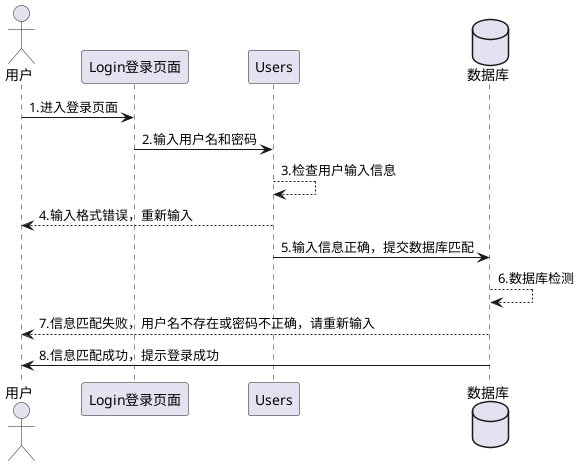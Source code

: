 @startuml

actor 用户 as user
participant Login登录页面 as l
participant Users as u
database 数据库 as db

user -> l: 1.进入登录页面
l -> u: 2.输入用户名和密码
u --> u: 3.检查用户输入信息
u -->user: 4.输入格式错误，重新输入
u -> db: 5.输入信息正确，提交数据库匹配
db --> db: 6.数据库检测
db --> user: 7.信息匹配失败，用户名不存在或密码不正确，请重新输入
db -> user: 8.信息匹配成功，提示登录成功


@enduml